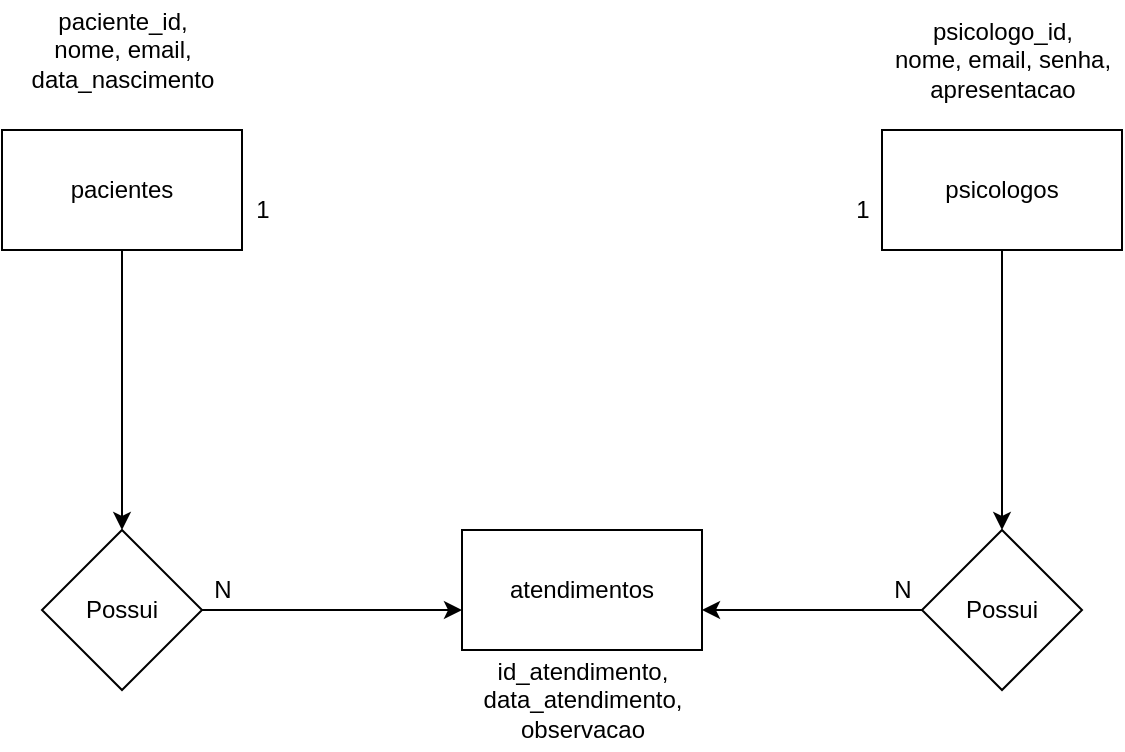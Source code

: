 <?xml version="1.0" encoding="UTF-8"?>
<mxfile version="18.1.1" type="browser"><diagram id="F4DY1U74XSTVtcGkNSiq" name="Page-1"><mxGraphModel dx="868" dy="482" grid="1" gridSize="10" guides="1" tooltips="1" connect="1" arrows="1" fold="1" page="1" pageScale="1" pageWidth="827" pageHeight="1169" math="0" shadow="0"><root><mxCell id="0"/><mxCell id="1" parent="0"/><mxCell id="H5LbdEm9uOM-t8t23Lyp-3" style="edgeStyle=orthogonalEdgeStyle;rounded=0;orthogonalLoop=1;jettySize=auto;html=1;" parent="1" source="CmxArw7fKxkSMcPGdeo3-1" target="H5LbdEm9uOM-t8t23Lyp-1" edge="1"><mxGeometry relative="1" as="geometry"/></mxCell><mxCell id="CmxArw7fKxkSMcPGdeo3-1" value="pacientes" style="rounded=0;whiteSpace=wrap;html=1;" parent="1" vertex="1"><mxGeometry x="130" y="120" width="120" height="60" as="geometry"/></mxCell><mxCell id="H5LbdEm9uOM-t8t23Lyp-5" style="edgeStyle=orthogonalEdgeStyle;rounded=0;orthogonalLoop=1;jettySize=auto;html=1;" parent="1" source="CmxArw7fKxkSMcPGdeo3-2" target="H5LbdEm9uOM-t8t23Lyp-2" edge="1"><mxGeometry relative="1" as="geometry"/></mxCell><mxCell id="CmxArw7fKxkSMcPGdeo3-2" value="psicologos" style="rounded=0;whiteSpace=wrap;html=1;" parent="1" vertex="1"><mxGeometry x="570" y="120" width="120" height="60" as="geometry"/></mxCell><mxCell id="CmxArw7fKxkSMcPGdeo3-3" value="atendimentos" style="rounded=0;whiteSpace=wrap;html=1;" parent="1" vertex="1"><mxGeometry x="360" y="320" width="120" height="60" as="geometry"/></mxCell><mxCell id="CmxArw7fKxkSMcPGdeo3-4" value="psicologo_id,&lt;br&gt;nome,&amp;nbsp;email,&amp;nbsp;senha,&lt;br&gt;apresentacao" style="text;html=1;align=center;verticalAlign=middle;resizable=0;points=[];autosize=1;strokeColor=none;fillColor=none;" parent="1" vertex="1"><mxGeometry x="570" y="60" width="120" height="50" as="geometry"/></mxCell><mxCell id="CmxArw7fKxkSMcPGdeo3-17" value="paciente_id,&lt;br&gt;nome,&amp;nbsp;email,&lt;br&gt;data_nascimento" style="text;html=1;align=center;verticalAlign=middle;resizable=0;points=[];autosize=1;strokeColor=none;fillColor=none;" parent="1" vertex="1"><mxGeometry x="135" y="55" width="110" height="50" as="geometry"/></mxCell><mxCell id="CmxArw7fKxkSMcPGdeo3-18" value="id_atendimento,&lt;br&gt;data_atendimento,&lt;br&gt;observacao" style="text;html=1;align=center;verticalAlign=middle;resizable=0;points=[];autosize=1;strokeColor=none;fillColor=none;" parent="1" vertex="1"><mxGeometry x="365" y="380" width="110" height="50" as="geometry"/></mxCell><mxCell id="H5LbdEm9uOM-t8t23Lyp-4" style="edgeStyle=orthogonalEdgeStyle;rounded=0;orthogonalLoop=1;jettySize=auto;html=1;" parent="1" source="H5LbdEm9uOM-t8t23Lyp-1" edge="1"><mxGeometry relative="1" as="geometry"><mxPoint x="360" y="360" as="targetPoint"/></mxGeometry></mxCell><mxCell id="H5LbdEm9uOM-t8t23Lyp-1" value="Possui" style="rhombus;whiteSpace=wrap;html=1;" parent="1" vertex="1"><mxGeometry x="150" y="320" width="80" height="80" as="geometry"/></mxCell><mxCell id="H5LbdEm9uOM-t8t23Lyp-7" style="edgeStyle=orthogonalEdgeStyle;rounded=0;orthogonalLoop=1;jettySize=auto;html=1;exitX=0;exitY=0.5;exitDx=0;exitDy=0;" parent="1" source="H5LbdEm9uOM-t8t23Lyp-2" edge="1"><mxGeometry relative="1" as="geometry"><mxPoint x="480" y="360" as="targetPoint"/></mxGeometry></mxCell><mxCell id="H5LbdEm9uOM-t8t23Lyp-2" value="Possui" style="rhombus;whiteSpace=wrap;html=1;" parent="1" vertex="1"><mxGeometry x="590" y="320" width="80" height="80" as="geometry"/></mxCell><mxCell id="H5LbdEm9uOM-t8t23Lyp-8" value="1" style="text;html=1;align=center;verticalAlign=middle;resizable=0;points=[];autosize=1;strokeColor=none;fillColor=none;" parent="1" vertex="1"><mxGeometry x="250" y="150" width="20" height="20" as="geometry"/></mxCell><mxCell id="H5LbdEm9uOM-t8t23Lyp-9" value="1" style="text;html=1;align=center;verticalAlign=middle;resizable=0;points=[];autosize=1;strokeColor=none;fillColor=none;" parent="1" vertex="1"><mxGeometry x="550" y="150" width="20" height="20" as="geometry"/></mxCell><mxCell id="H5LbdEm9uOM-t8t23Lyp-10" value="N" style="text;html=1;align=center;verticalAlign=middle;resizable=0;points=[];autosize=1;strokeColor=none;fillColor=none;" parent="1" vertex="1"><mxGeometry x="230" y="340" width="20" height="20" as="geometry"/></mxCell><mxCell id="H5LbdEm9uOM-t8t23Lyp-11" value="N" style="text;html=1;align=center;verticalAlign=middle;resizable=0;points=[];autosize=1;strokeColor=none;fillColor=none;" parent="1" vertex="1"><mxGeometry x="570" y="340" width="20" height="20" as="geometry"/></mxCell></root></mxGraphModel></diagram></mxfile>